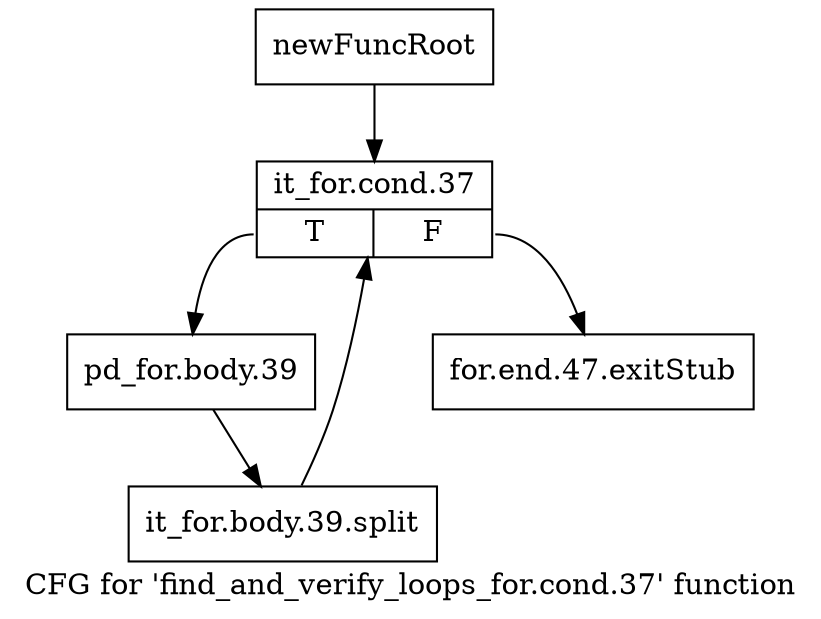 digraph "CFG for 'find_and_verify_loops_for.cond.37' function" {
	label="CFG for 'find_and_verify_loops_for.cond.37' function";

	Node0xb4d3f30 [shape=record,label="{newFuncRoot}"];
	Node0xb4d3f30 -> Node0xb4d3fd0;
	Node0xb4d3f80 [shape=record,label="{for.end.47.exitStub}"];
	Node0xb4d3fd0 [shape=record,label="{it_for.cond.37|{<s0>T|<s1>F}}"];
	Node0xb4d3fd0:s0 -> Node0xb4d4020;
	Node0xb4d3fd0:s1 -> Node0xb4d3f80;
	Node0xb4d4020 [shape=record,label="{pd_for.body.39}"];
	Node0xb4d4020 -> Node0xf6567a0;
	Node0xf6567a0 [shape=record,label="{it_for.body.39.split}"];
	Node0xf6567a0 -> Node0xb4d3fd0;
}
